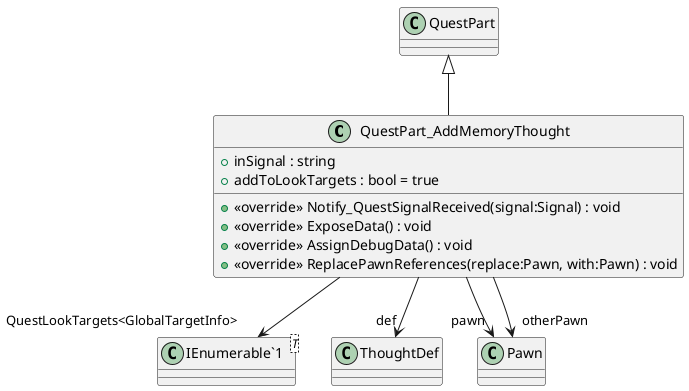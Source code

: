 @startuml
class QuestPart_AddMemoryThought {
    + inSignal : string
    + addToLookTargets : bool = true
    + <<override>> Notify_QuestSignalReceived(signal:Signal) : void
    + <<override>> ExposeData() : void
    + <<override>> AssignDebugData() : void
    + <<override>> ReplacePawnReferences(replace:Pawn, with:Pawn) : void
}
class "IEnumerable`1"<T> {
}
QuestPart <|-- QuestPart_AddMemoryThought
QuestPart_AddMemoryThought --> "def" ThoughtDef
QuestPart_AddMemoryThought --> "pawn" Pawn
QuestPart_AddMemoryThought --> "otherPawn" Pawn
QuestPart_AddMemoryThought --> "QuestLookTargets<GlobalTargetInfo>" "IEnumerable`1"
@enduml
